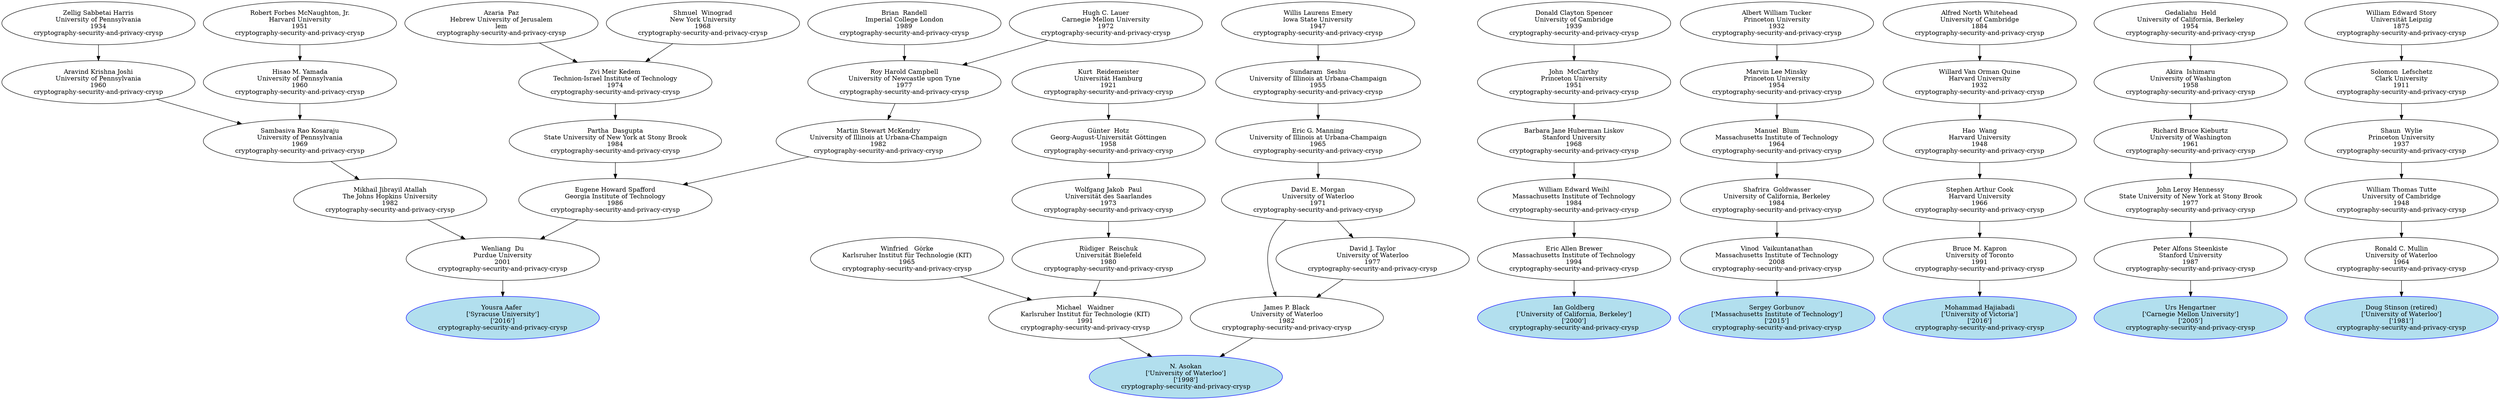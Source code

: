 digraph "Academic Genealogy for cryptography-security-and-privacy-crysp" {
	218594 [label="Yousra Aafer 
['Syracuse University']
['2016']
cryptography-security-and-privacy-crysp" color=blue fillcolor=lightblue2 style=filled]
	67046 [label="N. Asokan
['University of Waterloo']
['1998']
cryptography-security-and-privacy-crysp" color=blue fillcolor=lightblue2 style=filled]
	70144 [label="Ian Goldberg
['University of California, Berkeley']
['2000']
cryptography-security-and-privacy-crysp" color=blue fillcolor=lightblue2 style=filled]
	203875 [label="Sergey Gorbunov
['Massachusetts Institute of Technology']
['2015']
cryptography-security-and-privacy-crysp" color=blue fillcolor=lightblue2 style=filled]
	206018 [label="Mohammad Hajiabadi
['University of Victoria']
['2016']
cryptography-security-and-privacy-crysp" color=blue fillcolor=lightblue2 style=filled]
	145850 [label="Urs Hengartner
['Carnegie Mellon University']
['2005']
cryptography-security-and-privacy-crysp" color=blue fillcolor=lightblue2 style=filled]
	33044 [label="Doug Stinson (retired)
['University of Waterloo']
['1981']
cryptography-security-and-privacy-crysp" color=blue fillcolor=lightblue2 style=filled]
	81699 [label="Wenliang  Du
Purdue University
2001
cryptography-security-and-privacy-crysp"]
	120682 [label="Michael   Waidner
Karlsruher Institut für Technologie (KIT)
1991
cryptography-security-and-privacy-crysp"]
	66819 [label="James P. Black
University of Waterloo
1982
cryptography-security-and-privacy-crysp"]
	67451 [label="Eric Allen Brewer
Massachusetts Institute of Technology
1994
cryptography-security-and-privacy-crysp"]
	133526 [label="Vinod  Vaikuntanathan
Massachusetts Institute of Technology
2008
cryptography-security-and-privacy-crysp"]
	72032 [label="Bruce M. Kapron
University of Toronto
1991
cryptography-security-and-privacy-crysp"]
	50087 [label="Peter Alfons Steenkiste
Stanford University
1987
cryptography-security-and-privacy-crysp"]
	33040 [label="Ronald C. Mullin
University of Waterloo
1964
cryptography-security-and-privacy-crysp"]
	47076 [label="Mikhail Jibrayil Atallah
The Johns Hopkins University
1982
cryptography-security-and-privacy-crysp"]
	81691 [label="Eugene Howard Spafford
Georgia Institute of Technology
1986
cryptography-security-and-privacy-crysp"]
	120676 [label="Winfried   Görke
Karlsruher Institut für Technologie (KIT)
1965
cryptography-security-and-privacy-crysp"]
	58017 [label="Rüdiger  Reischuk
Universität Bielefeld
1980
cryptography-security-and-privacy-crysp"]
	66870 [label="David J. Taylor
University of Waterloo
1977
cryptography-security-and-privacy-crysp"]
	66871 [label="David E. Morgan
University of Waterloo
1971
cryptography-security-and-privacy-crysp"]
	67447 [label="William Edward Weihl
Massachusetts Institute of Technology
1984
cryptography-security-and-privacy-crysp"]
	35879 [label="Shafrira  Goldwasser
University of California, Berkeley
1984
cryptography-security-and-privacy-crysp"]
	14011 [label="Stephen Arthur Cook
Harvard University
1966
cryptography-security-and-privacy-crysp"]
	40909 [label="John Leroy Hennessy
State University of New York at Stony Brook
1977
cryptography-security-and-privacy-crysp"]
	15096 [label="William Thomas Tutte
University of Cambridge
1948
cryptography-security-and-privacy-crysp"]
	50660 [label="Sambasiva Rao Kosaraju
University of Pennsylvania
1969
cryptography-security-and-privacy-crysp"]
	52892 [label="Partha  Dasgupta
State University of New York at Stony Brook
1984
cryptography-security-and-privacy-crysp"]
	106989 [label="Martin Stewart McKendry
University of Illinois at Urbana-Champaign
1982
cryptography-security-and-privacy-crysp"]
	21130 [label="Wolfgang Jakob  Paul
Universität des Saarlandes
1973
cryptography-security-and-privacy-crysp"]
	66872 [label="Eric G. Manning
University of Illinois at Urbana-Champaign
1965
cryptography-security-and-privacy-crysp"]
	61932 [label="Barbara Jane Huberman Liskov
Stanford University
1968
cryptography-security-and-privacy-crysp"]
	13373 [label="Manuel  Blum
Massachusetts Institute of Technology
1964
cryptography-security-and-privacy-crysp"]
	29869 [label="Hao  Wang
Harvard University
1948
cryptography-security-and-privacy-crysp"]
	94545 [label="Richard Bruce Kieburtz
University of Washington
1961
cryptography-security-and-privacy-crysp"]
	1406 [label="Shaun  Wylie
Princeton University
1937
cryptography-security-and-privacy-crysp"]
	129486 [label="Aravind Krishna Joshi
University of Pennsylvania
1960
cryptography-security-and-privacy-crysp"]
	53467 [label="Hisao M. Yamada
University of Pennsylvania
1960
cryptography-security-and-privacy-crysp"]
	11624 [label="Zvi Meir Kedem
Technion-Israel Institute of Technology
1974
cryptography-security-and-privacy-crysp"]
	94846 [label="Roy Harold Campbell
University of Newcastle upon Tyne
1977
cryptography-security-and-privacy-crysp"]
	21668 [label="Günter  Hotz
Georg-August-Universität Göttingen
1958
cryptography-security-and-privacy-crysp"]
	92718 [label="Sundaram  Seshu
University of Illinois at Urbana-Champaign
1955
cryptography-security-and-privacy-crysp"]
	22145 [label="John  McCarthy
Princeton University
1951
cryptography-security-and-privacy-crysp"]
	6869 [label="Marvin Lee Minsky
Princeton University
1954
cryptography-security-and-privacy-crysp"]
	73831 [label="Willard Van Orman Quine
Harvard University
1932
cryptography-security-and-privacy-crysp"]
	21212 [label="Akira  Ishimaru
University of Washington
1958
cryptography-security-and-privacy-crysp"]
	7461 [label="Solomon  Lefschetz
Clark University
1911
cryptography-security-and-privacy-crysp"]
	76341 [label="Zellig Sabbetai Harris
University of Pennsylvania
1934
cryptography-security-and-privacy-crysp"]
	74578 [label="Robert Forbes McNaughton, Jr.
Harvard University
1951
cryptography-security-and-privacy-crysp"]
	74435 [label="Azaria  Paz
Hebrew University of Jerusalem
lem
cryptography-security-and-privacy-crysp"]
	8737 [label="Shmuel  Winograd
New York University
1968
cryptography-security-and-privacy-crysp"]
	149829 [label="Brian  Randell
Imperial College London
1989
cryptography-security-and-privacy-crysp"]
	185791 [label="Hugh C. Lauer
Carnegie Mellon University
1972
cryptography-security-and-privacy-crysp"]
	15252 [label="Kurt  Reidemeister
Universität Hamburg
1921
cryptography-security-and-privacy-crysp"]
	92644 [label="Willis Laurens Emery
Iowa State University
1947
cryptography-security-and-privacy-crysp"]
	10290 [label="Donald Clayton Spencer
University of Cambridge
1939
cryptography-security-and-privacy-crysp"]
	8581 [label="Albert William Tucker
Princeton University
1932
cryptography-security-and-privacy-crysp"]
	78732 [label="Alfred North Whitehead
University of Cambridge
1884
cryptography-security-and-privacy-crysp"]
	35108 [label="Gedaliahu  Held
University of California, Berkeley
1954
cryptography-security-and-privacy-crysp"]
	7451 [label="William Edward Story
Universität Leipzig
1875
cryptography-security-and-privacy-crysp"]
	81699 -> 218594
	120682 -> 67046
	66819 -> 67046
	67451 -> 70144
	133526 -> 203875
	72032 -> 206018
	50087 -> 145850
	33040 -> 33044
	47076 -> 81699
	81691 -> 81699
	120676 -> 120682
	58017 -> 120682
	66870 -> 66819
	66871 -> 66819
	67447 -> 67451
	35879 -> 133526
	14011 -> 72032
	40909 -> 50087
	15096 -> 33040
	50660 -> 47076
	52892 -> 81691
	106989 -> 81691
	21130 -> 58017
	66871 -> 66870
	66872 -> 66871
	61932 -> 67447
	13373 -> 35879
	29869 -> 14011
	94545 -> 40909
	1406 -> 15096
	129486 -> 50660
	53467 -> 50660
	11624 -> 52892
	94846 -> 106989
	21668 -> 21130
	92718 -> 66872
	22145 -> 61932
	6869 -> 13373
	73831 -> 29869
	21212 -> 94545
	7461 -> 1406
	76341 -> 129486
	74578 -> 53467
	74435 -> 11624
	8737 -> 11624
	149829 -> 94846
	185791 -> 94846
	15252 -> 21668
	92644 -> 92718
	10290 -> 22145
	8581 -> 6869
	78732 -> 73831
	35108 -> 21212
	7451 -> 7461
}
